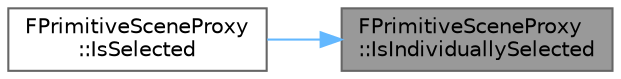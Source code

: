 digraph "FPrimitiveSceneProxy::IsIndividuallySelected"
{
 // INTERACTIVE_SVG=YES
 // LATEX_PDF_SIZE
  bgcolor="transparent";
  edge [fontname=Helvetica,fontsize=10,labelfontname=Helvetica,labelfontsize=10];
  node [fontname=Helvetica,fontsize=10,shape=box,height=0.2,width=0.4];
  rankdir="RL";
  Node1 [id="Node000001",label="FPrimitiveSceneProxy\l::IsIndividuallySelected",height=0.2,width=0.4,color="gray40", fillcolor="grey60", style="filled", fontcolor="black",tooltip=" "];
  Node1 -> Node2 [id="edge1_Node000001_Node000002",dir="back",color="steelblue1",style="solid",tooltip=" "];
  Node2 [id="Node000002",label="FPrimitiveSceneProxy\l::IsSelected",height=0.2,width=0.4,color="grey40", fillcolor="white", style="filled",URL="$d4/de9/classFPrimitiveSceneProxy.html#a3d0234b77c3247236a2661613c6c8a74",tooltip=" "];
}
